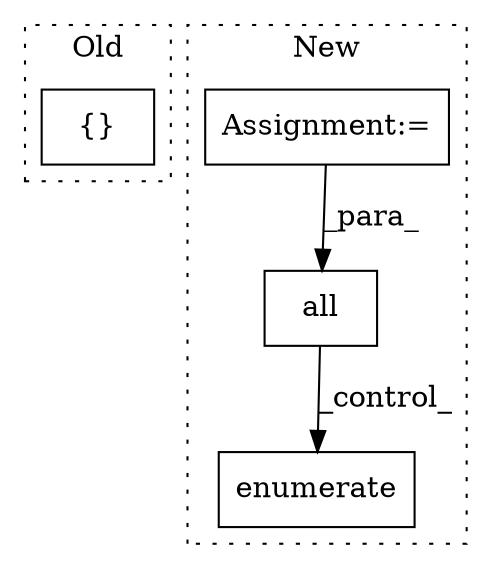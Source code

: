 digraph G {
subgraph cluster0 {
1 [label="{}" a="4" s="285,287" l="1,1" shape="box"];
label = "Old";
style="dotted";
}
subgraph cluster1 {
2 [label="all" a="32" s="445,455" l="4,1" shape="box"];
3 [label="Assignment:=" a="7" s="412" l="1" shape="box"];
4 [label="enumerate" a="32" s="690,718" l="10,1" shape="box"];
label = "New";
style="dotted";
}
2 -> 4 [label="_control_"];
3 -> 2 [label="_para_"];
}
